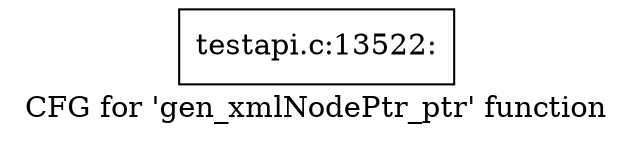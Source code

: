 digraph "CFG for 'gen_xmlNodePtr_ptr' function" {
	label="CFG for 'gen_xmlNodePtr_ptr' function";

	Node0x47c7990 [shape=record,label="{testapi.c:13522:}"];
}
